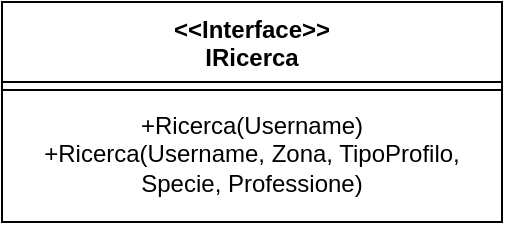 <mxfile version="21.3.4" type="github">
  <diagram name="Pagina-1" id="52-uN-wWa6tW7mALgvS3">
    <mxGraphModel dx="435" dy="751" grid="1" gridSize="10" guides="1" tooltips="1" connect="1" arrows="1" fold="1" page="1" pageScale="1" pageWidth="827" pageHeight="1169" math="0" shadow="0">
      <root>
        <mxCell id="0" />
        <mxCell id="1" parent="0" />
        <mxCell id="ng3zWgdNMaqchJsQ45OB-1" value="&lt;div&gt;&amp;lt;&amp;lt;Interface&amp;gt;&amp;gt;&lt;/div&gt;&lt;div&gt;IRicerca&lt;br&gt;&lt;/div&gt;" style="swimlane;fontStyle=1;align=center;verticalAlign=top;childLayout=stackLayout;horizontal=1;startSize=40;horizontalStack=0;resizeParent=1;resizeParentMax=0;resizeLast=0;collapsible=1;marginBottom=0;whiteSpace=wrap;html=1;" vertex="1" parent="1">
          <mxGeometry x="130" y="170" width="250" height="110" as="geometry" />
        </mxCell>
        <mxCell id="ng3zWgdNMaqchJsQ45OB-2" value="" style="line;strokeWidth=1;fillColor=none;align=left;verticalAlign=middle;spacingTop=-1;spacingLeft=3;spacingRight=3;rotatable=0;labelPosition=right;points=[];portConstraint=eastwest;strokeColor=inherit;" vertex="1" parent="ng3zWgdNMaqchJsQ45OB-1">
          <mxGeometry y="40" width="250" height="8" as="geometry" />
        </mxCell>
        <mxCell id="ng3zWgdNMaqchJsQ45OB-3" value="&lt;div&gt;+Ricerca(Username)&lt;/div&gt;&lt;div&gt;+Ricerca(Username, Zona, TipoProfilo, Specie, Professione)&lt;br&gt;&lt;/div&gt;" style="text;strokeColor=none;fillColor=none;align=center;verticalAlign=top;spacingLeft=4;spacingRight=4;overflow=hidden;rotatable=0;points=[[0,0.5],[1,0.5]];portConstraint=eastwest;whiteSpace=wrap;html=1;" vertex="1" parent="ng3zWgdNMaqchJsQ45OB-1">
          <mxGeometry y="48" width="250" height="62" as="geometry" />
        </mxCell>
      </root>
    </mxGraphModel>
  </diagram>
</mxfile>
